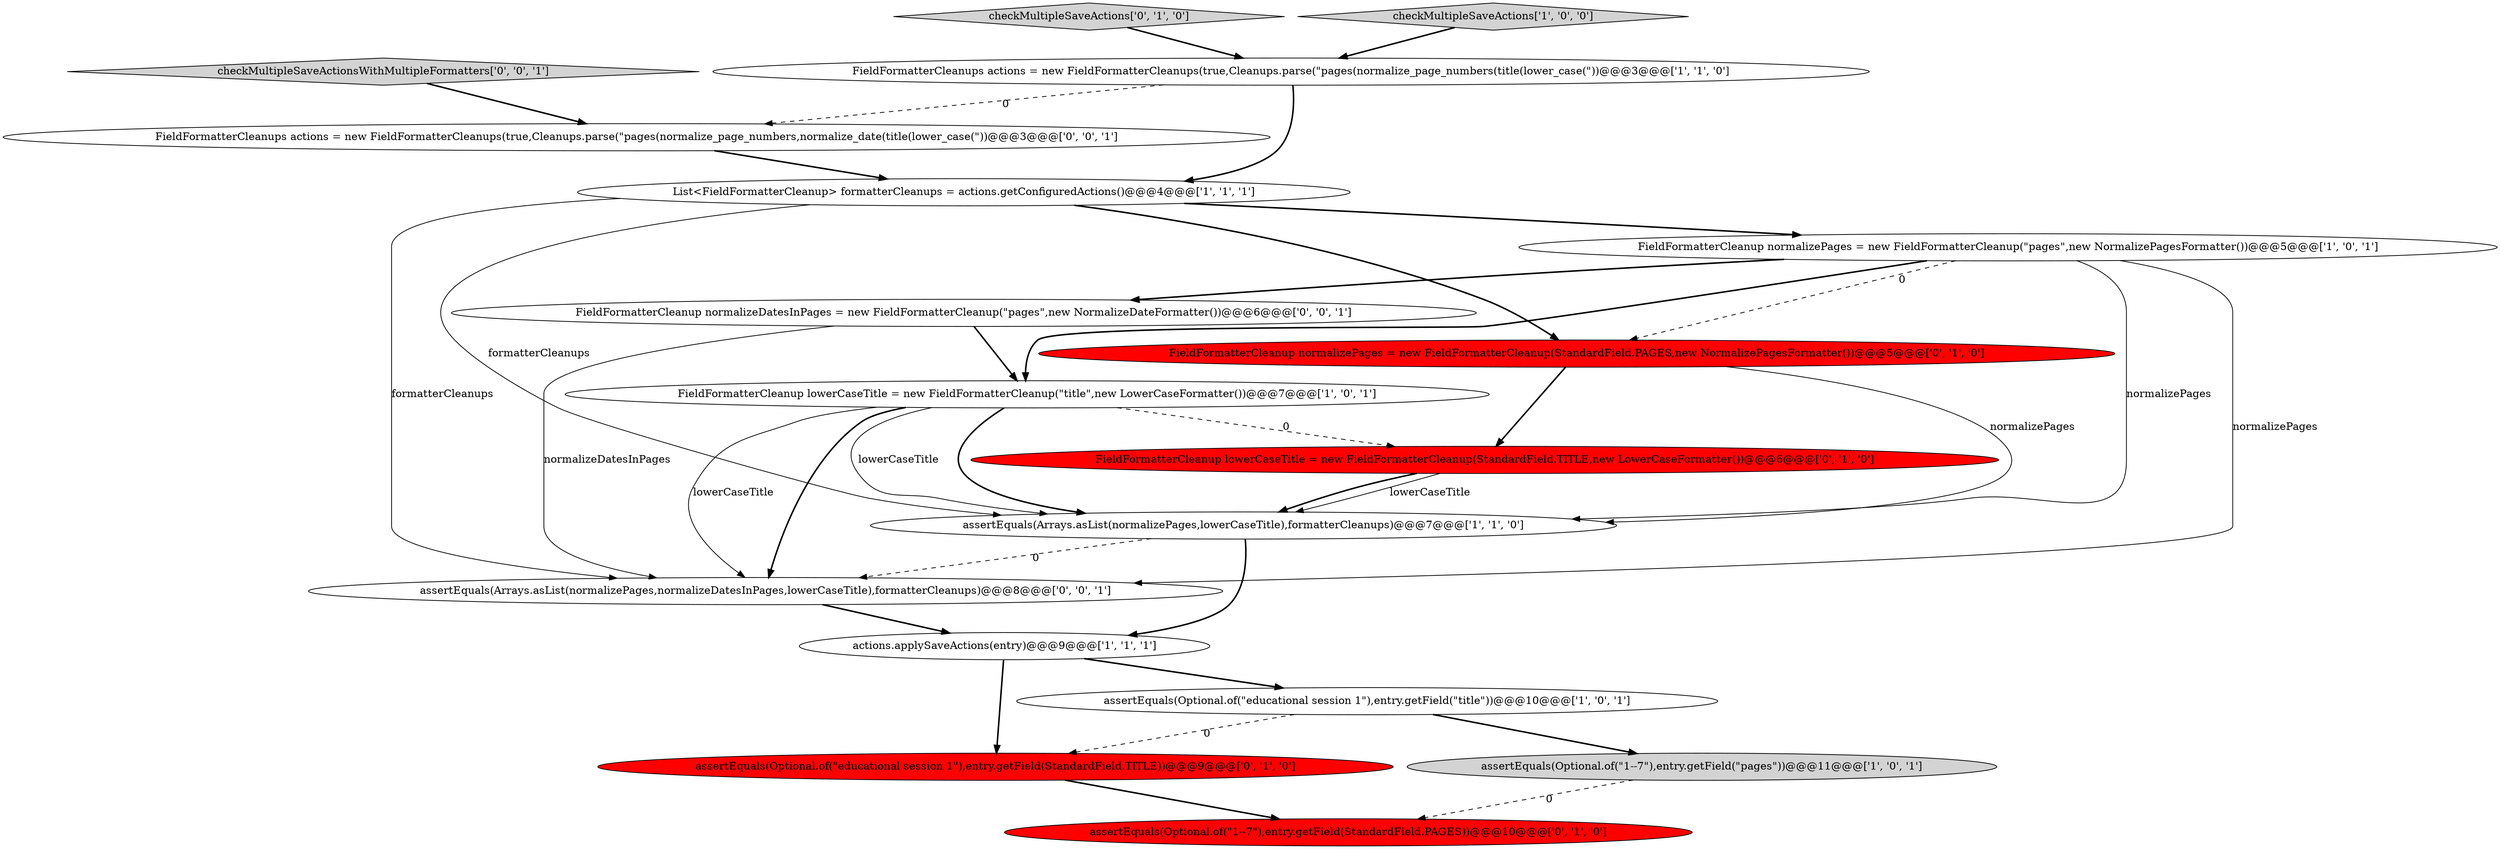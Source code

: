 digraph {
14 [style = filled, label = "assertEquals(Arrays.asList(normalizePages,normalizeDatesInPages,lowerCaseTitle),formatterCleanups)@@@8@@@['0', '0', '1']", fillcolor = white, shape = ellipse image = "AAA0AAABBB3BBB"];
2 [style = filled, label = "actions.applySaveActions(entry)@@@9@@@['1', '1', '1']", fillcolor = white, shape = ellipse image = "AAA0AAABBB1BBB"];
3 [style = filled, label = "FieldFormatterCleanup lowerCaseTitle = new FieldFormatterCleanup(\"title\",new LowerCaseFormatter())@@@7@@@['1', '0', '1']", fillcolor = white, shape = ellipse image = "AAA0AAABBB1BBB"];
9 [style = filled, label = "assertEquals(Optional.of(\"educational session 1\"),entry.getField(StandardField.TITLE))@@@9@@@['0', '1', '0']", fillcolor = red, shape = ellipse image = "AAA1AAABBB2BBB"];
16 [style = filled, label = "checkMultipleSaveActionsWithMultipleFormatters['0', '0', '1']", fillcolor = lightgray, shape = diamond image = "AAA0AAABBB3BBB"];
17 [style = filled, label = "FieldFormatterCleanups actions = new FieldFormatterCleanups(true,Cleanups.parse(\"pages(normalize_page_numbers,normalize_date(title(lower_case(\"))@@@3@@@['0', '0', '1']", fillcolor = white, shape = ellipse image = "AAA0AAABBB3BBB"];
5 [style = filled, label = "assertEquals(Optional.of(\"1--7\"),entry.getField(\"pages\"))@@@11@@@['1', '0', '1']", fillcolor = lightgray, shape = ellipse image = "AAA0AAABBB1BBB"];
1 [style = filled, label = "FieldFormatterCleanups actions = new FieldFormatterCleanups(true,Cleanups.parse(\"pages(normalize_page_numbers(title(lower_case(\"))@@@3@@@['1', '1', '0']", fillcolor = white, shape = ellipse image = "AAA0AAABBB1BBB"];
11 [style = filled, label = "checkMultipleSaveActions['0', '1', '0']", fillcolor = lightgray, shape = diamond image = "AAA0AAABBB2BBB"];
6 [style = filled, label = "checkMultipleSaveActions['1', '0', '0']", fillcolor = lightgray, shape = diamond image = "AAA0AAABBB1BBB"];
10 [style = filled, label = "FieldFormatterCleanup lowerCaseTitle = new FieldFormatterCleanup(StandardField.TITLE,new LowerCaseFormatter())@@@6@@@['0', '1', '0']", fillcolor = red, shape = ellipse image = "AAA1AAABBB2BBB"];
12 [style = filled, label = "assertEquals(Optional.of(\"1--7\"),entry.getField(StandardField.PAGES))@@@10@@@['0', '1', '0']", fillcolor = red, shape = ellipse image = "AAA1AAABBB2BBB"];
13 [style = filled, label = "FieldFormatterCleanup normalizePages = new FieldFormatterCleanup(StandardField.PAGES,new NormalizePagesFormatter())@@@5@@@['0', '1', '0']", fillcolor = red, shape = ellipse image = "AAA1AAABBB2BBB"];
15 [style = filled, label = "FieldFormatterCleanup normalizeDatesInPages = new FieldFormatterCleanup(\"pages\",new NormalizeDateFormatter())@@@6@@@['0', '0', '1']", fillcolor = white, shape = ellipse image = "AAA0AAABBB3BBB"];
7 [style = filled, label = "List<FieldFormatterCleanup> formatterCleanups = actions.getConfiguredActions()@@@4@@@['1', '1', '1']", fillcolor = white, shape = ellipse image = "AAA0AAABBB1BBB"];
8 [style = filled, label = "assertEquals(Arrays.asList(normalizePages,lowerCaseTitle),formatterCleanups)@@@7@@@['1', '1', '0']", fillcolor = white, shape = ellipse image = "AAA0AAABBB1BBB"];
0 [style = filled, label = "FieldFormatterCleanup normalizePages = new FieldFormatterCleanup(\"pages\",new NormalizePagesFormatter())@@@5@@@['1', '0', '1']", fillcolor = white, shape = ellipse image = "AAA0AAABBB1BBB"];
4 [style = filled, label = "assertEquals(Optional.of(\"educational session 1\"),entry.getField(\"title\"))@@@10@@@['1', '0', '1']", fillcolor = white, shape = ellipse image = "AAA0AAABBB1BBB"];
7->13 [style = bold, label=""];
0->3 [style = bold, label=""];
13->10 [style = bold, label=""];
15->14 [style = solid, label="normalizeDatesInPages"];
5->12 [style = dashed, label="0"];
11->1 [style = bold, label=""];
3->14 [style = solid, label="lowerCaseTitle"];
3->14 [style = bold, label=""];
7->0 [style = bold, label=""];
3->8 [style = solid, label="lowerCaseTitle"];
2->9 [style = bold, label=""];
16->17 [style = bold, label=""];
8->14 [style = dashed, label="0"];
15->3 [style = bold, label=""];
2->4 [style = bold, label=""];
1->7 [style = bold, label=""];
0->14 [style = solid, label="normalizePages"];
0->15 [style = bold, label=""];
0->8 [style = solid, label="normalizePages"];
13->8 [style = solid, label="normalizePages"];
17->7 [style = bold, label=""];
7->14 [style = solid, label="formatterCleanups"];
6->1 [style = bold, label=""];
4->9 [style = dashed, label="0"];
1->17 [style = dashed, label="0"];
10->8 [style = bold, label=""];
8->2 [style = bold, label=""];
3->8 [style = bold, label=""];
0->13 [style = dashed, label="0"];
10->8 [style = solid, label="lowerCaseTitle"];
14->2 [style = bold, label=""];
3->10 [style = dashed, label="0"];
9->12 [style = bold, label=""];
7->8 [style = solid, label="formatterCleanups"];
4->5 [style = bold, label=""];
}
